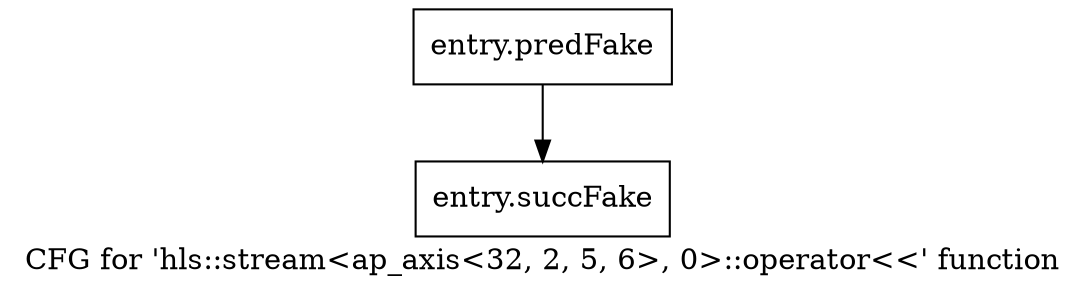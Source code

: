 digraph "CFG for 'hls::stream\<ap_axis\<32, 2, 5, 6\>, 0\>::operator\<\<' function" {
	label="CFG for 'hls::stream\<ap_axis\<32, 2, 5, 6\>, 0\>::operator\<\<' function";

	Node0x47804c0 [shape=record,filename="",linenumber="",label="{entry.predFake}"];
	Node0x47804c0 -> Node0x48ecfb0[ callList="" memoryops="" filename="/proj/xbuilds/2019.2_0801_1/installs/lin64/Scout/HEAD/include/hls_stream.h"];
	Node0x48ecfb0 [shape=record,filename="/proj/xbuilds/2019.2_0801_1/installs/lin64/Scout/HEAD/include/hls_stream.h",linenumber="114",label="{entry.succFake}"];
}
